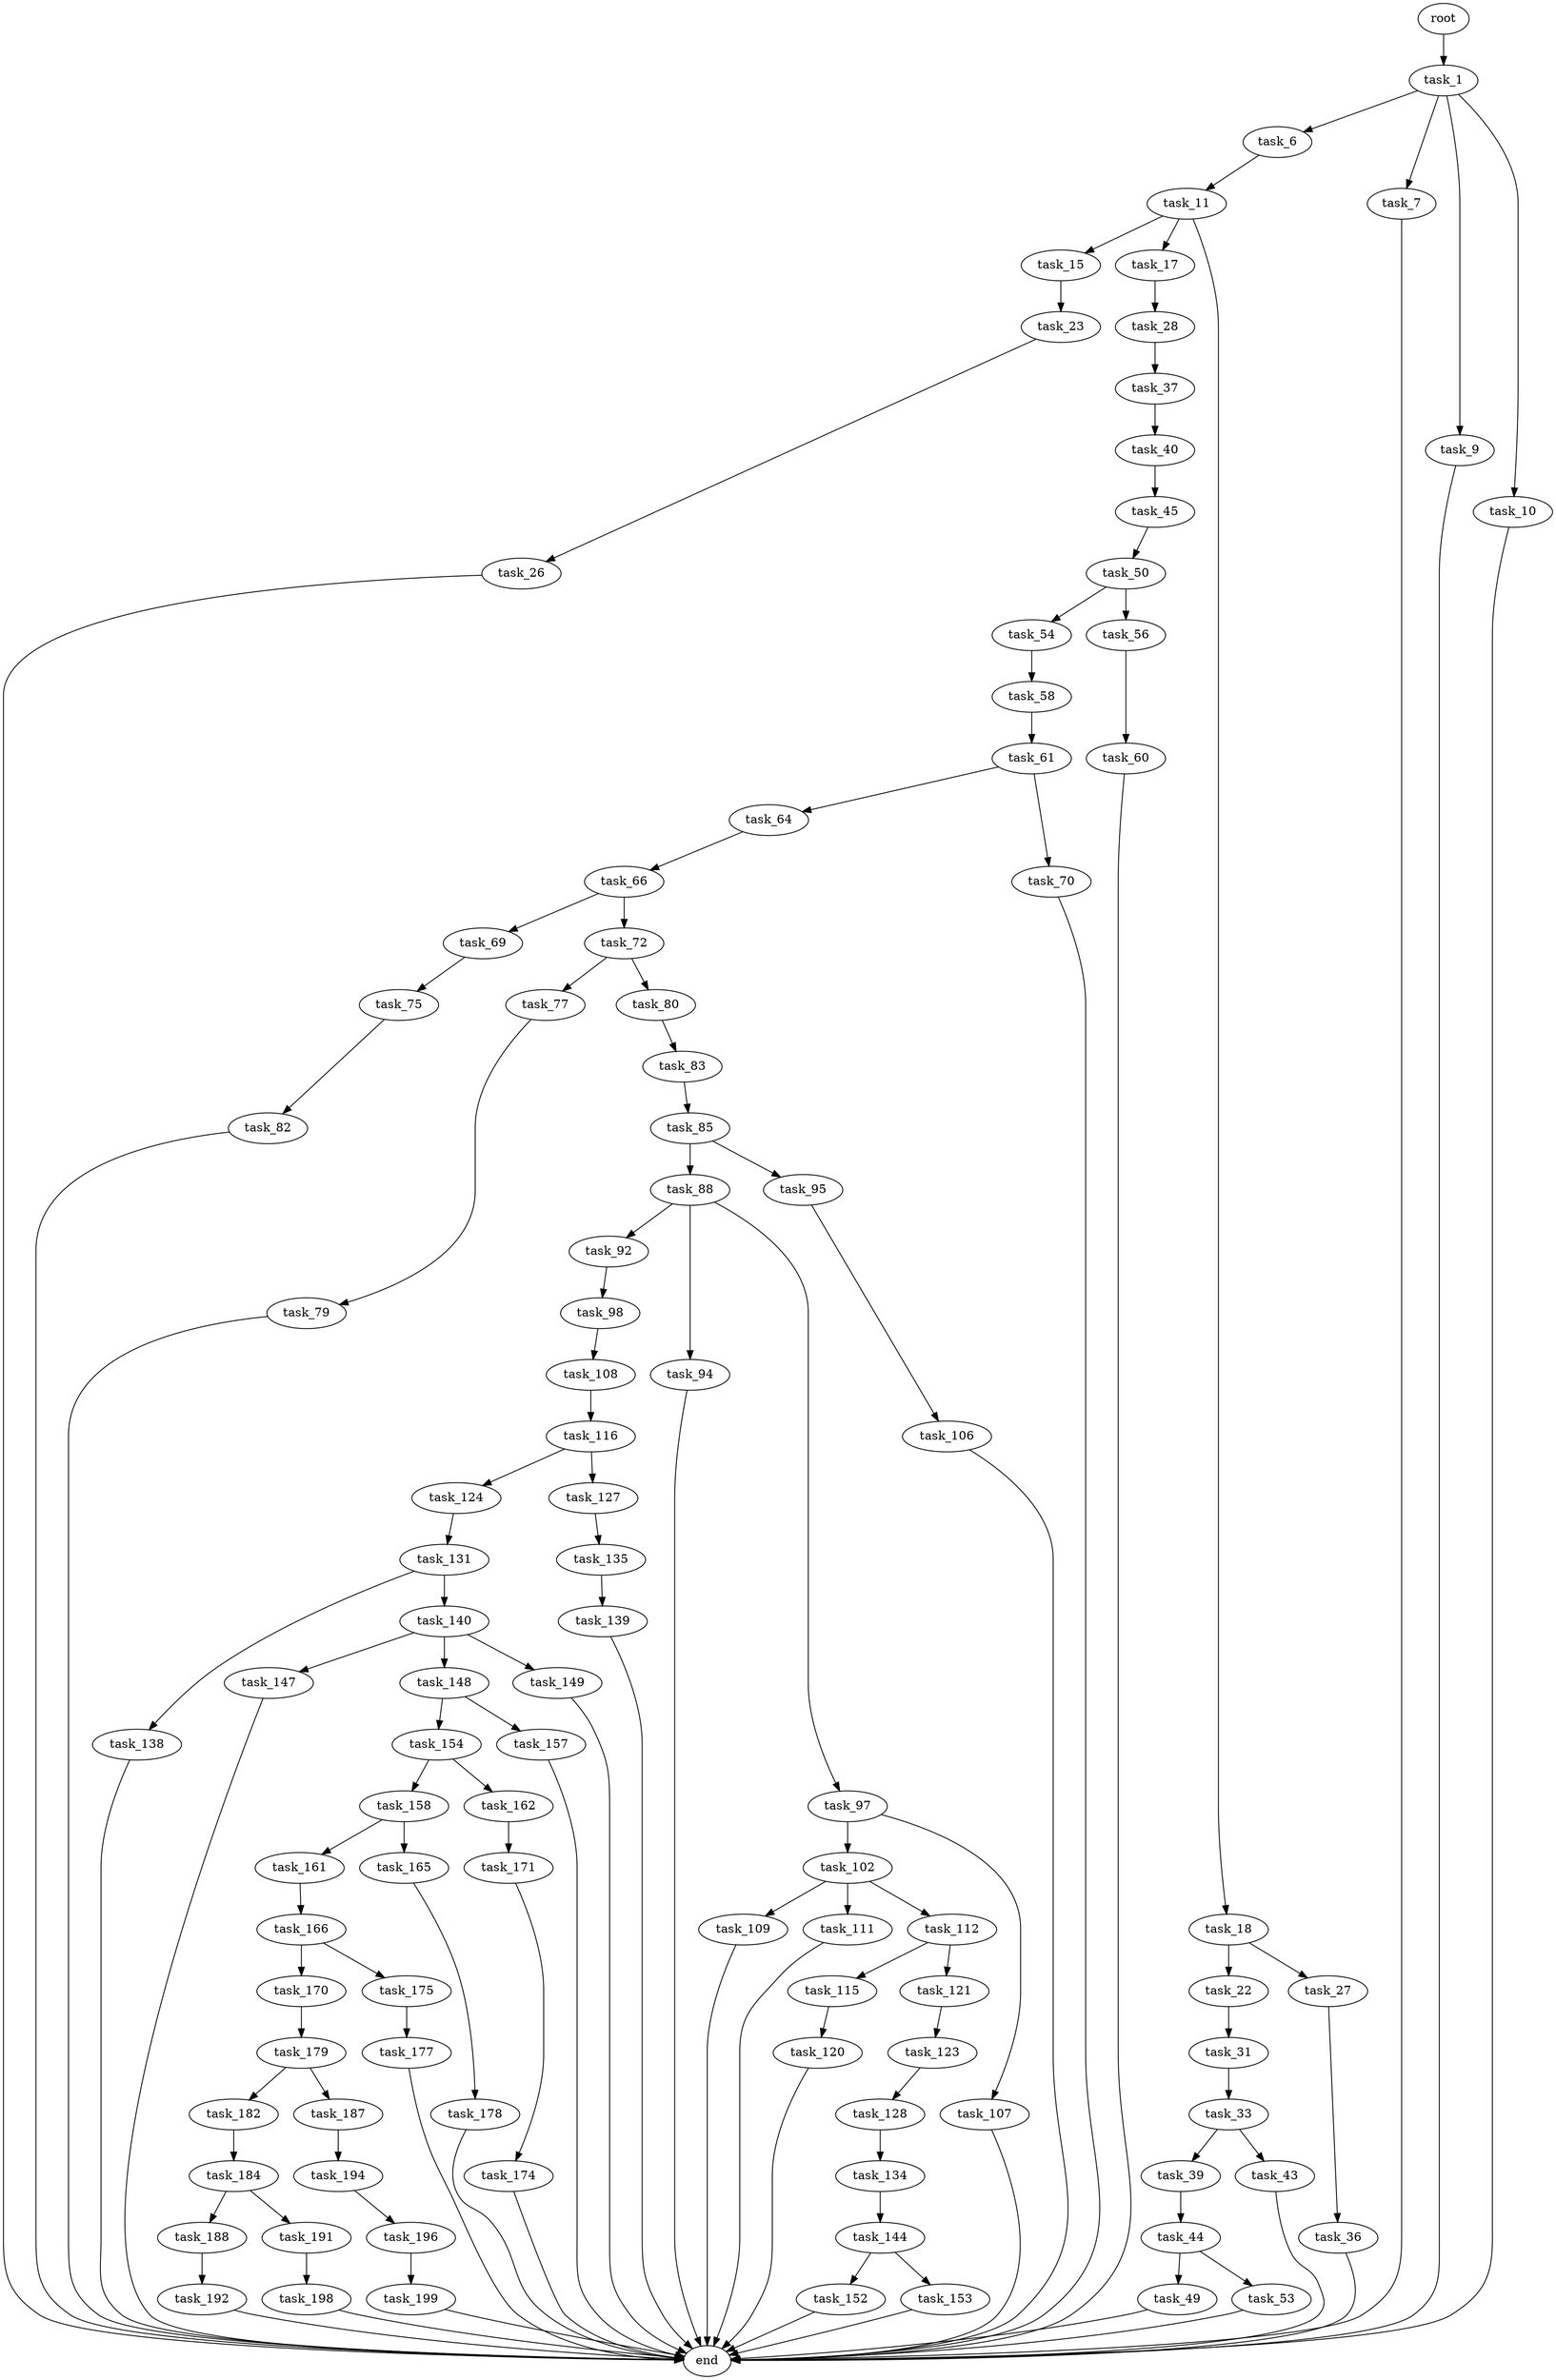 digraph G {
  root [size="0.000000"];
  task_1 [size="28991029248.000000"];
  task_6 [size="146311465354.000000"];
  task_7 [size="134217728000.000000"];
  task_9 [size="308486799506.000000"];
  task_10 [size="1300347503299.000000"];
  task_11 [size="14340005173.000000"];
  task_15 [size="1020544481698.000000"];
  task_17 [size="19584418680.000000"];
  task_18 [size="724981576479.000000"];
  task_22 [size="8657615122.000000"];
  task_23 [size="155371969929.000000"];
  task_26 [size="549755813888.000000"];
  task_27 [size="368293445632.000000"];
  task_28 [size="49068042232.000000"];
  task_31 [size="105858564318.000000"];
  task_33 [size="42864955028.000000"];
  task_36 [size="368293445632.000000"];
  task_37 [size="190701006283.000000"];
  task_39 [size="1073741824000.000000"];
  task_40 [size="376097992315.000000"];
  task_43 [size="368293445632.000000"];
  task_44 [size="94899206000.000000"];
  task_45 [size="691048362763.000000"];
  task_49 [size="134217728000.000000"];
  task_50 [size="8380608441.000000"];
  task_53 [size="522804303799.000000"];
  task_54 [size="118558755646.000000"];
  task_56 [size="30285555610.000000"];
  task_58 [size="13477788250.000000"];
  task_60 [size="323869480017.000000"];
  task_61 [size="1073741824000.000000"];
  task_64 [size="231928233984.000000"];
  task_66 [size="4089729351.000000"];
  task_69 [size="15768187966.000000"];
  task_70 [size="86183217175.000000"];
  task_72 [size="28991029248.000000"];
  task_75 [size="514972522683.000000"];
  task_77 [size="368293445632.000000"];
  task_79 [size="283621794121.000000"];
  task_80 [size="515239658792.000000"];
  task_82 [size="8589934592.000000"];
  task_83 [size="106455144148.000000"];
  task_85 [size="32139194402.000000"];
  task_88 [size="8589934592.000000"];
  task_92 [size="368293445632.000000"];
  task_94 [size="372219012025.000000"];
  task_95 [size="37380524022.000000"];
  task_97 [size="134217728000.000000"];
  task_98 [size="8689549210.000000"];
  task_102 [size="1073741824000.000000"];
  task_106 [size="28991029248.000000"];
  task_107 [size="68719476736.000000"];
  task_108 [size="368293445632.000000"];
  task_109 [size="481221711.000000"];
  task_111 [size="37173067270.000000"];
  task_112 [size="231928233984.000000"];
  task_115 [size="644422501.000000"];
  task_116 [size="26415765554.000000"];
  task_120 [size="368293445632.000000"];
  task_121 [size="1073741824000.000000"];
  task_123 [size="782757789696.000000"];
  task_124 [size="26244379145.000000"];
  task_127 [size="310307496926.000000"];
  task_128 [size="19854268385.000000"];
  task_131 [size="213687887575.000000"];
  task_134 [size="449346407334.000000"];
  task_135 [size="1975728319.000000"];
  task_138 [size="549755813888.000000"];
  task_139 [size="782757789696.000000"];
  task_140 [size="368293445632.000000"];
  task_144 [size="2756897278.000000"];
  task_147 [size="607223402627.000000"];
  task_148 [size="301567415757.000000"];
  task_149 [size="303391105111.000000"];
  task_152 [size="33768774158.000000"];
  task_153 [size="139945881354.000000"];
  task_154 [size="10661788303.000000"];
  task_157 [size="255320525615.000000"];
  task_158 [size="19046712517.000000"];
  task_161 [size="368293445632.000000"];
  task_162 [size="1944793781.000000"];
  task_165 [size="231928233984.000000"];
  task_166 [size="11752268095.000000"];
  task_170 [size="12241726668.000000"];
  task_171 [size="270346855725.000000"];
  task_174 [size="5936968642.000000"];
  task_175 [size="134217728000.000000"];
  task_177 [size="25549367974.000000"];
  task_178 [size="177935524312.000000"];
  task_179 [size="125521202954.000000"];
  task_182 [size="573310251532.000000"];
  task_184 [size="15862893795.000000"];
  task_187 [size="42996214931.000000"];
  task_188 [size="4655486913.000000"];
  task_191 [size="8589934592.000000"];
  task_192 [size="804254476339.000000"];
  task_194 [size="147699312844.000000"];
  task_196 [size="6310226781.000000"];
  task_198 [size="134217728000.000000"];
  task_199 [size="27489828858.000000"];
  end [size="0.000000"];

  root -> task_1 [size="1.000000"];
  task_1 -> task_6 [size="75497472.000000"];
  task_1 -> task_7 [size="75497472.000000"];
  task_1 -> task_9 [size="75497472.000000"];
  task_1 -> task_10 [size="75497472.000000"];
  task_6 -> task_11 [size="134217728.000000"];
  task_7 -> end [size="1.000000"];
  task_9 -> end [size="1.000000"];
  task_10 -> end [size="1.000000"];
  task_11 -> task_15 [size="536870912.000000"];
  task_11 -> task_17 [size="536870912.000000"];
  task_11 -> task_18 [size="536870912.000000"];
  task_15 -> task_23 [size="838860800.000000"];
  task_17 -> task_28 [size="679477248.000000"];
  task_18 -> task_22 [size="838860800.000000"];
  task_18 -> task_27 [size="838860800.000000"];
  task_22 -> task_31 [size="411041792.000000"];
  task_23 -> task_26 [size="679477248.000000"];
  task_26 -> end [size="1.000000"];
  task_27 -> task_36 [size="411041792.000000"];
  task_28 -> task_37 [size="75497472.000000"];
  task_31 -> task_33 [size="209715200.000000"];
  task_33 -> task_39 [size="33554432.000000"];
  task_33 -> task_43 [size="33554432.000000"];
  task_36 -> end [size="1.000000"];
  task_37 -> task_40 [size="209715200.000000"];
  task_39 -> task_44 [size="838860800.000000"];
  task_40 -> task_45 [size="301989888.000000"];
  task_43 -> end [size="1.000000"];
  task_44 -> task_49 [size="75497472.000000"];
  task_44 -> task_53 [size="75497472.000000"];
  task_45 -> task_50 [size="679477248.000000"];
  task_49 -> end [size="1.000000"];
  task_50 -> task_54 [size="301989888.000000"];
  task_50 -> task_56 [size="301989888.000000"];
  task_53 -> end [size="1.000000"];
  task_54 -> task_58 [size="411041792.000000"];
  task_56 -> task_60 [size="33554432.000000"];
  task_58 -> task_61 [size="411041792.000000"];
  task_60 -> end [size="1.000000"];
  task_61 -> task_64 [size="838860800.000000"];
  task_61 -> task_70 [size="838860800.000000"];
  task_64 -> task_66 [size="301989888.000000"];
  task_66 -> task_69 [size="134217728.000000"];
  task_66 -> task_72 [size="134217728.000000"];
  task_69 -> task_75 [size="301989888.000000"];
  task_70 -> end [size="1.000000"];
  task_72 -> task_77 [size="75497472.000000"];
  task_72 -> task_80 [size="75497472.000000"];
  task_75 -> task_82 [size="536870912.000000"];
  task_77 -> task_79 [size="411041792.000000"];
  task_79 -> end [size="1.000000"];
  task_80 -> task_83 [size="679477248.000000"];
  task_82 -> end [size="1.000000"];
  task_83 -> task_85 [size="75497472.000000"];
  task_85 -> task_88 [size="536870912.000000"];
  task_85 -> task_95 [size="536870912.000000"];
  task_88 -> task_92 [size="33554432.000000"];
  task_88 -> task_94 [size="33554432.000000"];
  task_88 -> task_97 [size="33554432.000000"];
  task_92 -> task_98 [size="411041792.000000"];
  task_94 -> end [size="1.000000"];
  task_95 -> task_106 [size="679477248.000000"];
  task_97 -> task_102 [size="209715200.000000"];
  task_97 -> task_107 [size="209715200.000000"];
  task_98 -> task_108 [size="209715200.000000"];
  task_102 -> task_109 [size="838860800.000000"];
  task_102 -> task_111 [size="838860800.000000"];
  task_102 -> task_112 [size="838860800.000000"];
  task_106 -> end [size="1.000000"];
  task_107 -> end [size="1.000000"];
  task_108 -> task_116 [size="411041792.000000"];
  task_109 -> end [size="1.000000"];
  task_111 -> end [size="1.000000"];
  task_112 -> task_115 [size="301989888.000000"];
  task_112 -> task_121 [size="301989888.000000"];
  task_115 -> task_120 [size="33554432.000000"];
  task_116 -> task_124 [size="679477248.000000"];
  task_116 -> task_127 [size="679477248.000000"];
  task_120 -> end [size="1.000000"];
  task_121 -> task_123 [size="838860800.000000"];
  task_123 -> task_128 [size="679477248.000000"];
  task_124 -> task_131 [size="838860800.000000"];
  task_127 -> task_135 [size="838860800.000000"];
  task_128 -> task_134 [size="536870912.000000"];
  task_131 -> task_138 [size="301989888.000000"];
  task_131 -> task_140 [size="301989888.000000"];
  task_134 -> task_144 [size="301989888.000000"];
  task_135 -> task_139 [size="134217728.000000"];
  task_138 -> end [size="1.000000"];
  task_139 -> end [size="1.000000"];
  task_140 -> task_147 [size="411041792.000000"];
  task_140 -> task_148 [size="411041792.000000"];
  task_140 -> task_149 [size="411041792.000000"];
  task_144 -> task_152 [size="75497472.000000"];
  task_144 -> task_153 [size="75497472.000000"];
  task_147 -> end [size="1.000000"];
  task_148 -> task_154 [size="536870912.000000"];
  task_148 -> task_157 [size="536870912.000000"];
  task_149 -> end [size="1.000000"];
  task_152 -> end [size="1.000000"];
  task_153 -> end [size="1.000000"];
  task_154 -> task_158 [size="301989888.000000"];
  task_154 -> task_162 [size="301989888.000000"];
  task_157 -> end [size="1.000000"];
  task_158 -> task_161 [size="33554432.000000"];
  task_158 -> task_165 [size="33554432.000000"];
  task_161 -> task_166 [size="411041792.000000"];
  task_162 -> task_171 [size="33554432.000000"];
  task_165 -> task_178 [size="301989888.000000"];
  task_166 -> task_170 [size="33554432.000000"];
  task_166 -> task_175 [size="33554432.000000"];
  task_170 -> task_179 [size="209715200.000000"];
  task_171 -> task_174 [size="301989888.000000"];
  task_174 -> end [size="1.000000"];
  task_175 -> task_177 [size="209715200.000000"];
  task_177 -> end [size="1.000000"];
  task_178 -> end [size="1.000000"];
  task_179 -> task_182 [size="411041792.000000"];
  task_179 -> task_187 [size="411041792.000000"];
  task_182 -> task_184 [size="838860800.000000"];
  task_184 -> task_188 [size="536870912.000000"];
  task_184 -> task_191 [size="536870912.000000"];
  task_187 -> task_194 [size="838860800.000000"];
  task_188 -> task_192 [size="134217728.000000"];
  task_191 -> task_198 [size="33554432.000000"];
  task_192 -> end [size="1.000000"];
  task_194 -> task_196 [size="134217728.000000"];
  task_196 -> task_199 [size="209715200.000000"];
  task_198 -> end [size="1.000000"];
  task_199 -> end [size="1.000000"];
}
